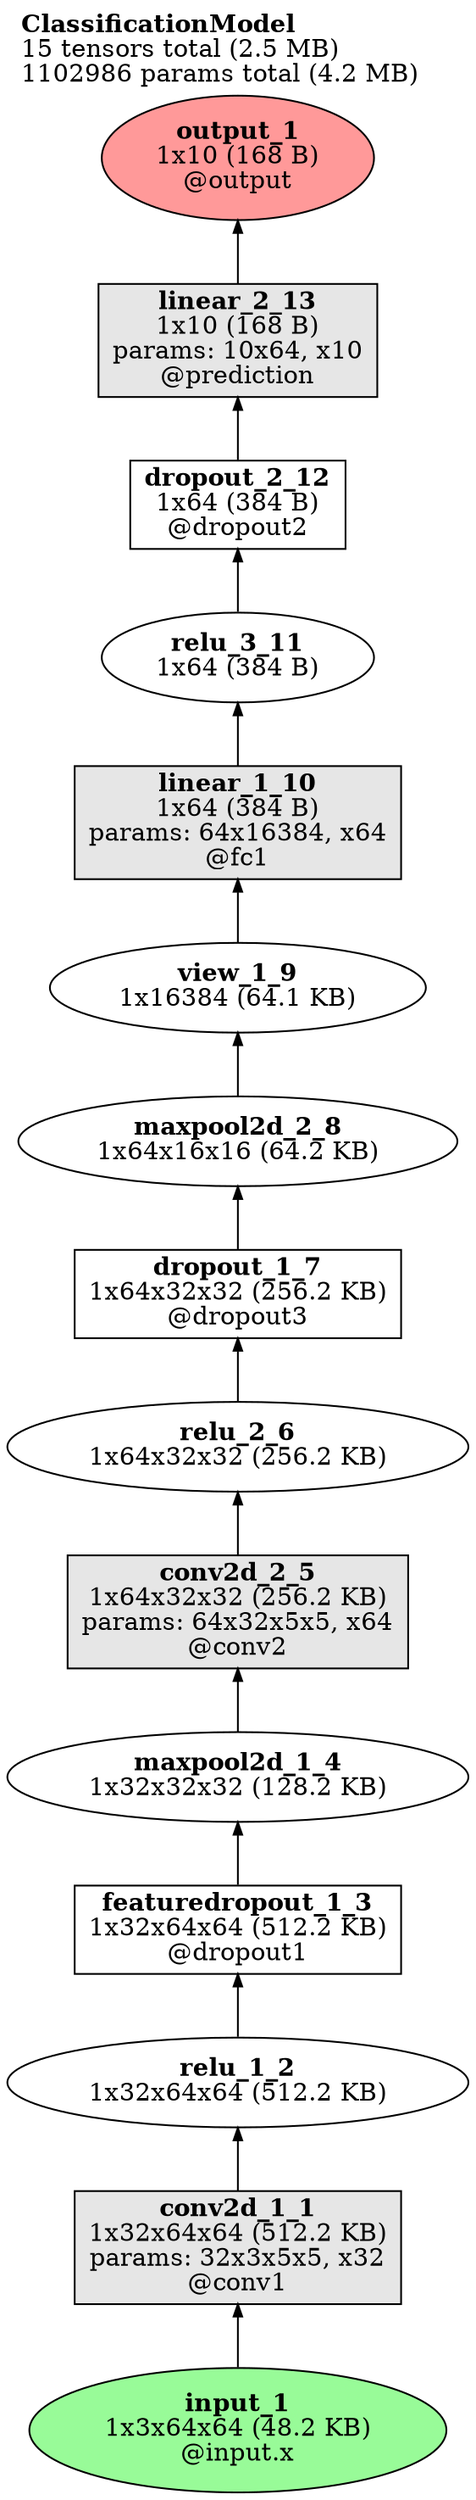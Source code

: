 // Computational graph for the feedforward sweep
digraph ClassificationModel {
	graph [label=<<B>ClassificationModel</B><br align='left'/>15 tensors total (2.5 MB)<br align='left'/>1102986 params total (4.2 MB)<br align='left'/>> labeljust=left labelloc=t ordering=out rankdir=BT]
	node [ordering=out]
	input_1 [label=<<b>input_1</b><br/>1x3x64x64 (48.2 KB)<br/>@input.x> color=black fillcolor="#98FB98" fontcolor=black ordering=out shape=oval style="filled,solid"]
	input_1 -> conv2d_1_1 [arrowsize=.7 color=black fontcolor=black labelfontsize=8 style=solid]
	conv2d_1_1 [label=<<b>conv2d_1_1</b><br/>1x32x64x64 (512.2 KB)<br/>params: 32x3x5x5, x32<br/>@conv1> color=black fillcolor="#E6E6E6" fontcolor=black ordering=out shape=box style="filled,solid"]
	conv2d_1_1 -> relu_1_2 [arrowsize=.7 color=black fontcolor=black labelfontsize=8 style=solid]
	relu_1_2 [label=<<b>relu_1_2</b><br/>1x32x64x64 (512.2 KB)> color=black fillcolor=white fontcolor=black ordering=out shape=oval style="filled,solid"]
	relu_1_2 -> featuredropout_1_3 [arrowsize=.7 color=black fontcolor=black labelfontsize=8 style=solid]
	featuredropout_1_3 [label=<<b>featuredropout_1_3</b><br/>1x32x64x64 (512.2 KB)<br/>@dropout1> color=black fillcolor=white fontcolor=black ordering=out shape=box style="filled,solid"]
	featuredropout_1_3 -> maxpool2d_1_4 [arrowsize=.7 color=black fontcolor=black labelfontsize=8 style=solid]
	maxpool2d_1_4 [label=<<b>maxpool2d_1_4</b><br/>1x32x32x32 (128.2 KB)> color=black fillcolor=white fontcolor=black ordering=out shape=oval style="filled,solid"]
	maxpool2d_1_4 -> conv2d_2_5 [arrowsize=.7 color=black fontcolor=black labelfontsize=8 style=solid]
	conv2d_2_5 [label=<<b>conv2d_2_5</b><br/>1x64x32x32 (256.2 KB)<br/>params: 64x32x5x5, x64<br/>@conv2> color=black fillcolor="#E6E6E6" fontcolor=black ordering=out shape=box style="filled,solid"]
	conv2d_2_5 -> relu_2_6 [arrowsize=.7 color=black fontcolor=black labelfontsize=8 style=solid]
	relu_2_6 [label=<<b>relu_2_6</b><br/>1x64x32x32 (256.2 KB)> color=black fillcolor=white fontcolor=black ordering=out shape=oval style="filled,solid"]
	relu_2_6 -> dropout_1_7 [arrowsize=.7 color=black fontcolor=black labelfontsize=8 style=solid]
	dropout_1_7 [label=<<b>dropout_1_7</b><br/>1x64x32x32 (256.2 KB)<br/>@dropout3> color=black fillcolor=white fontcolor=black ordering=out shape=box style="filled,solid"]
	dropout_1_7 -> maxpool2d_2_8 [arrowsize=.7 color=black fontcolor=black labelfontsize=8 style=solid]
	maxpool2d_2_8 [label=<<b>maxpool2d_2_8</b><br/>1x64x16x16 (64.2 KB)> color=black fillcolor=white fontcolor=black ordering=out shape=oval style="filled,solid"]
	maxpool2d_2_8 -> view_1_9 [arrowsize=.7 color=black fontcolor=black labelfontsize=8 style=solid]
	view_1_9 [label=<<b>view_1_9</b><br/>1x16384 (64.1 KB)> color=black fillcolor=white fontcolor=black ordering=out shape=oval style="filled,solid"]
	view_1_9 -> linear_1_10 [arrowsize=.7 color=black fontcolor=black labelfontsize=8 style=solid]
	linear_1_10 [label=<<b>linear_1_10</b><br/>1x64 (384 B)<br/>params: 64x16384, x64<br/>@fc1> color=black fillcolor="#E6E6E6" fontcolor=black ordering=out shape=box style="filled,solid"]
	linear_1_10 -> relu_3_11 [arrowsize=.7 color=black fontcolor=black labelfontsize=8 style=solid]
	relu_3_11 [label=<<b>relu_3_11</b><br/>1x64 (384 B)> color=black fillcolor=white fontcolor=black ordering=out shape=oval style="filled,solid"]
	relu_3_11 -> dropout_2_12 [arrowsize=.7 color=black fontcolor=black labelfontsize=8 style=solid]
	dropout_2_12 [label=<<b>dropout_2_12</b><br/>1x64 (384 B)<br/>@dropout2> color=black fillcolor=white fontcolor=black ordering=out shape=box style="filled,solid"]
	dropout_2_12 -> linear_2_13 [arrowsize=.7 color=black fontcolor=black labelfontsize=8 style=solid]
	linear_2_13 [label=<<b>linear_2_13</b><br/>1x10 (168 B)<br/>params: 10x64, x10<br/>@prediction> color=black fillcolor="#E6E6E6" fontcolor=black ordering=out shape=box style="filled,solid"]
	linear_2_13 -> output_1 [arrowsize=.7 color=black fontcolor=black labelfontsize=8 style=solid]
	output_1 [label=<<b>output_1</b><br/>1x10 (168 B)<br/>@output> color=black fillcolor="#ff9999" fontcolor=black ordering=out shape=oval style="filled,solid"]
	{
		rank=sink
		output_1
	}
	subgraph cluster_conv1_pass1 {
		fillcolor=white label=<<B>@conv1</B><br align='left'/>(Conv2d)<br align='left'/>> labelloc=b penwidth=5.0 style="filled,dashed"
	}
	subgraph cluster_dropout1_pass1 {
		fillcolor=white label=<<B>@dropout1</B><br align='left'/>(Dropout2d)<br align='left'/>> labelloc=b penwidth=5.0 style="filled,dashed"
	}
	subgraph cluster_conv2_pass1 {
		fillcolor=white label=<<B>@conv2</B><br align='left'/>(Conv2d)<br align='left'/>> labelloc=b penwidth=5.0 style="filled,dashed"
	}
	subgraph cluster_dropout3_pass1 {
		fillcolor=white label=<<B>@dropout3</B><br align='left'/>(Dropout)<br align='left'/>> labelloc=b penwidth=5.0 style="filled,dashed"
	}
	subgraph cluster_fc1_pass1 {
		fillcolor=white label=<<B>@fc1</B><br align='left'/>(Linear)<br align='left'/>> labelloc=b penwidth=5.0 style="filled,dashed"
	}
	subgraph cluster_dropout2_pass1 {
		fillcolor=white label=<<B>@dropout2</B><br align='left'/>(Dropout)<br align='left'/>> labelloc=b penwidth=5.0 style="filled,dashed"
	}
	subgraph cluster_prediction_pass1 {
		fillcolor=white label=<<B>@prediction</B><br align='left'/>(Linear)<br align='left'/>> labelloc=b penwidth=5.0 style="filled,dashed"
	}
}
